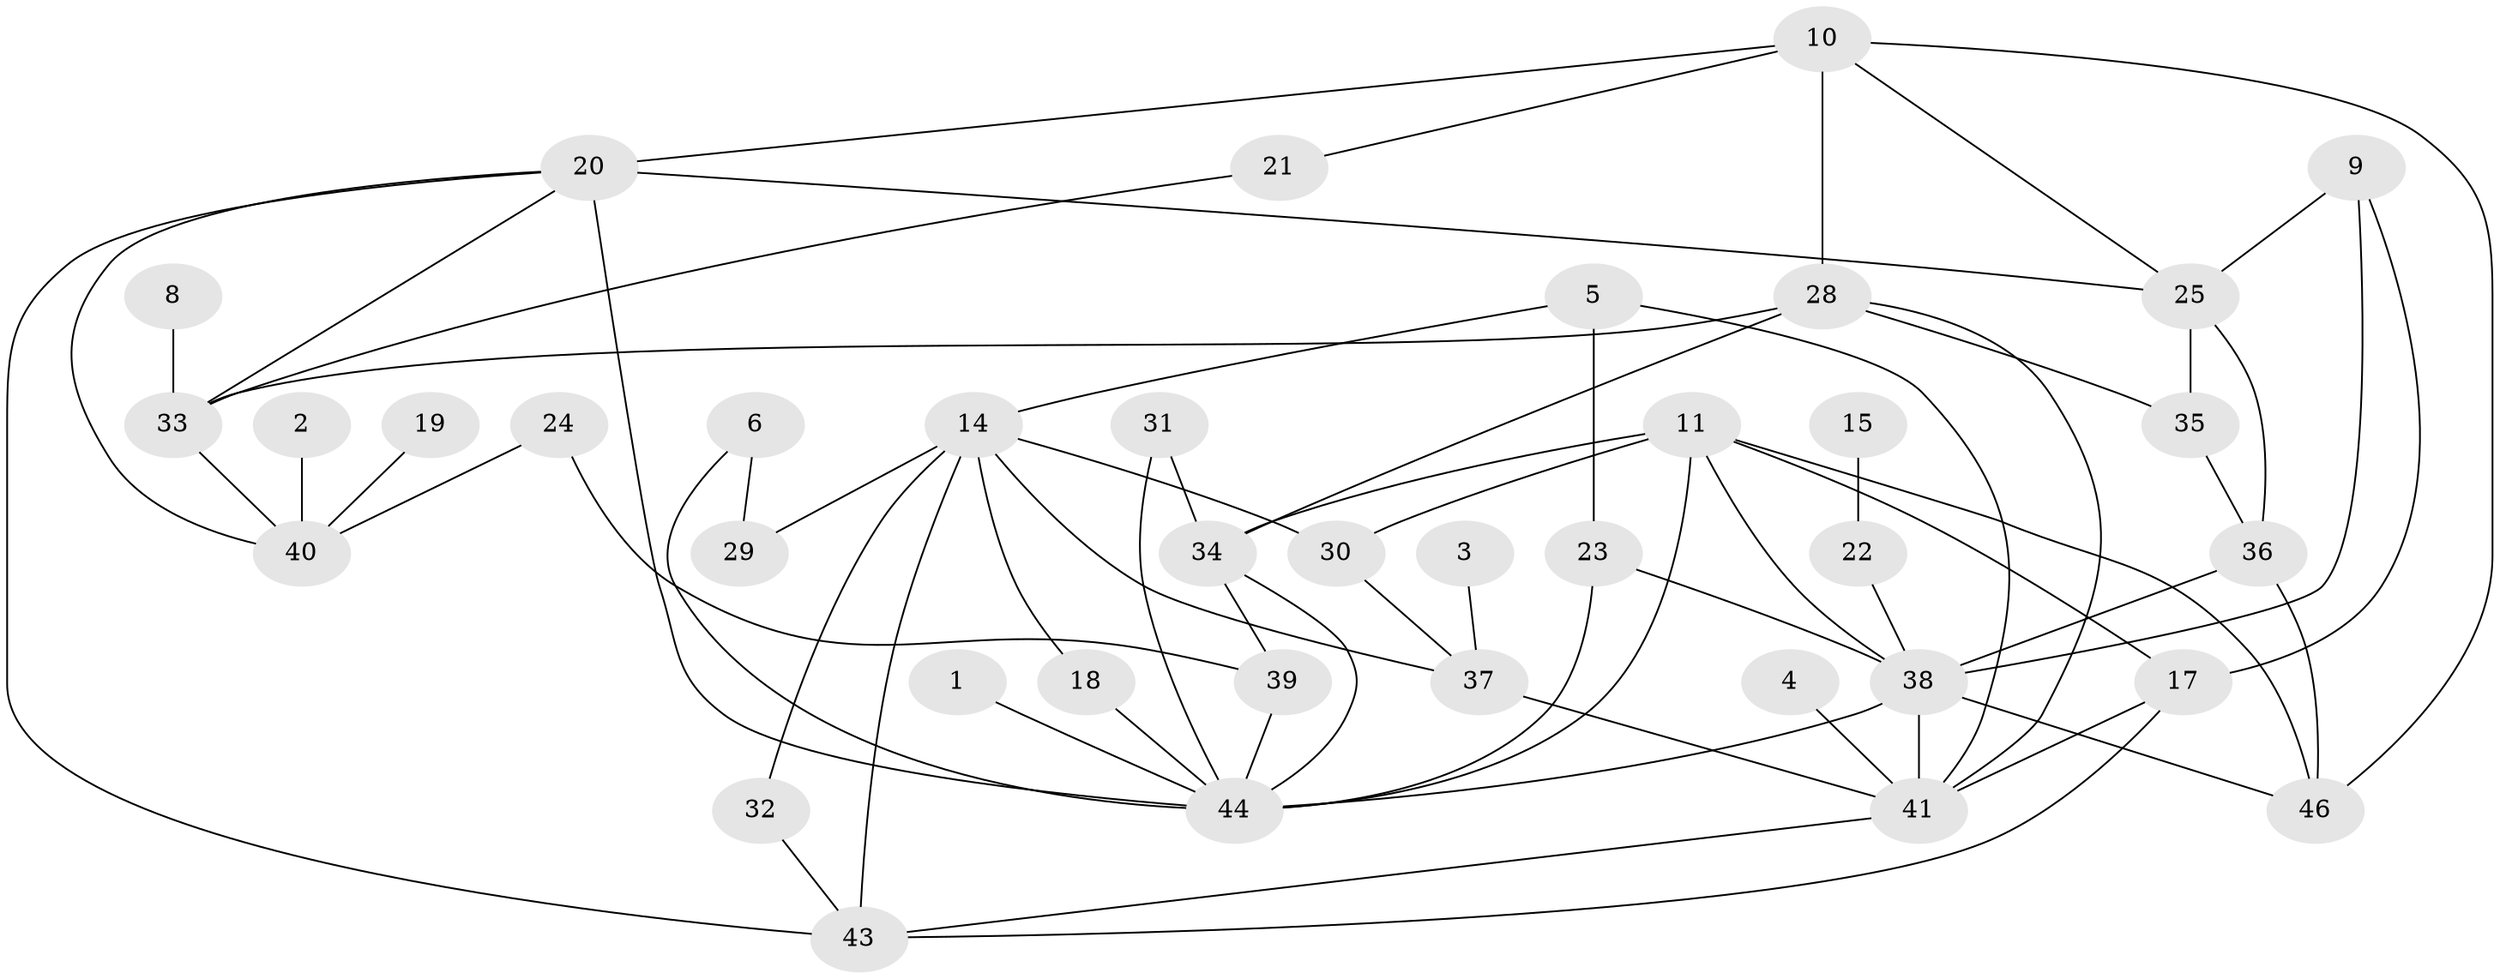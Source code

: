 // original degree distribution, {4: 0.11956521739130435, 3: 0.2608695652173913, 1: 0.15217391304347827, 5: 0.06521739130434782, 2: 0.2717391304347826, 0: 0.08695652173913043, 6: 0.043478260869565216}
// Generated by graph-tools (version 1.1) at 2025/25/03/09/25 03:25:21]
// undirected, 38 vertices, 68 edges
graph export_dot {
graph [start="1"]
  node [color=gray90,style=filled];
  1;
  2;
  3;
  4;
  5;
  6;
  8;
  9;
  10;
  11;
  14;
  15;
  17;
  18;
  19;
  20;
  21;
  22;
  23;
  24;
  25;
  28;
  29;
  30;
  31;
  32;
  33;
  34;
  35;
  36;
  37;
  38;
  39;
  40;
  41;
  43;
  44;
  46;
  1 -- 44 [weight=1.0];
  2 -- 40 [weight=1.0];
  3 -- 37 [weight=1.0];
  4 -- 41 [weight=1.0];
  5 -- 14 [weight=1.0];
  5 -- 23 [weight=1.0];
  5 -- 41 [weight=1.0];
  6 -- 29 [weight=1.0];
  6 -- 44 [weight=1.0];
  8 -- 33 [weight=1.0];
  9 -- 17 [weight=1.0];
  9 -- 25 [weight=1.0];
  9 -- 38 [weight=1.0];
  10 -- 20 [weight=1.0];
  10 -- 21 [weight=1.0];
  10 -- 25 [weight=1.0];
  10 -- 28 [weight=1.0];
  10 -- 46 [weight=1.0];
  11 -- 17 [weight=1.0];
  11 -- 30 [weight=1.0];
  11 -- 34 [weight=3.0];
  11 -- 38 [weight=1.0];
  11 -- 44 [weight=1.0];
  11 -- 46 [weight=1.0];
  14 -- 18 [weight=1.0];
  14 -- 29 [weight=1.0];
  14 -- 30 [weight=1.0];
  14 -- 32 [weight=1.0];
  14 -- 37 [weight=1.0];
  14 -- 43 [weight=1.0];
  15 -- 22 [weight=1.0];
  17 -- 41 [weight=1.0];
  17 -- 43 [weight=1.0];
  18 -- 44 [weight=1.0];
  19 -- 40 [weight=1.0];
  20 -- 25 [weight=1.0];
  20 -- 33 [weight=1.0];
  20 -- 40 [weight=1.0];
  20 -- 43 [weight=1.0];
  20 -- 44 [weight=1.0];
  21 -- 33 [weight=1.0];
  22 -- 38 [weight=1.0];
  23 -- 38 [weight=1.0];
  23 -- 44 [weight=1.0];
  24 -- 39 [weight=1.0];
  24 -- 40 [weight=1.0];
  25 -- 35 [weight=1.0];
  25 -- 36 [weight=1.0];
  28 -- 33 [weight=1.0];
  28 -- 34 [weight=1.0];
  28 -- 35 [weight=1.0];
  28 -- 41 [weight=1.0];
  30 -- 37 [weight=1.0];
  31 -- 34 [weight=1.0];
  31 -- 44 [weight=1.0];
  32 -- 43 [weight=1.0];
  33 -- 40 [weight=1.0];
  34 -- 39 [weight=1.0];
  34 -- 44 [weight=1.0];
  35 -- 36 [weight=1.0];
  36 -- 38 [weight=1.0];
  36 -- 46 [weight=1.0];
  37 -- 41 [weight=1.0];
  38 -- 41 [weight=1.0];
  38 -- 44 [weight=1.0];
  38 -- 46 [weight=1.0];
  39 -- 44 [weight=1.0];
  41 -- 43 [weight=1.0];
}
